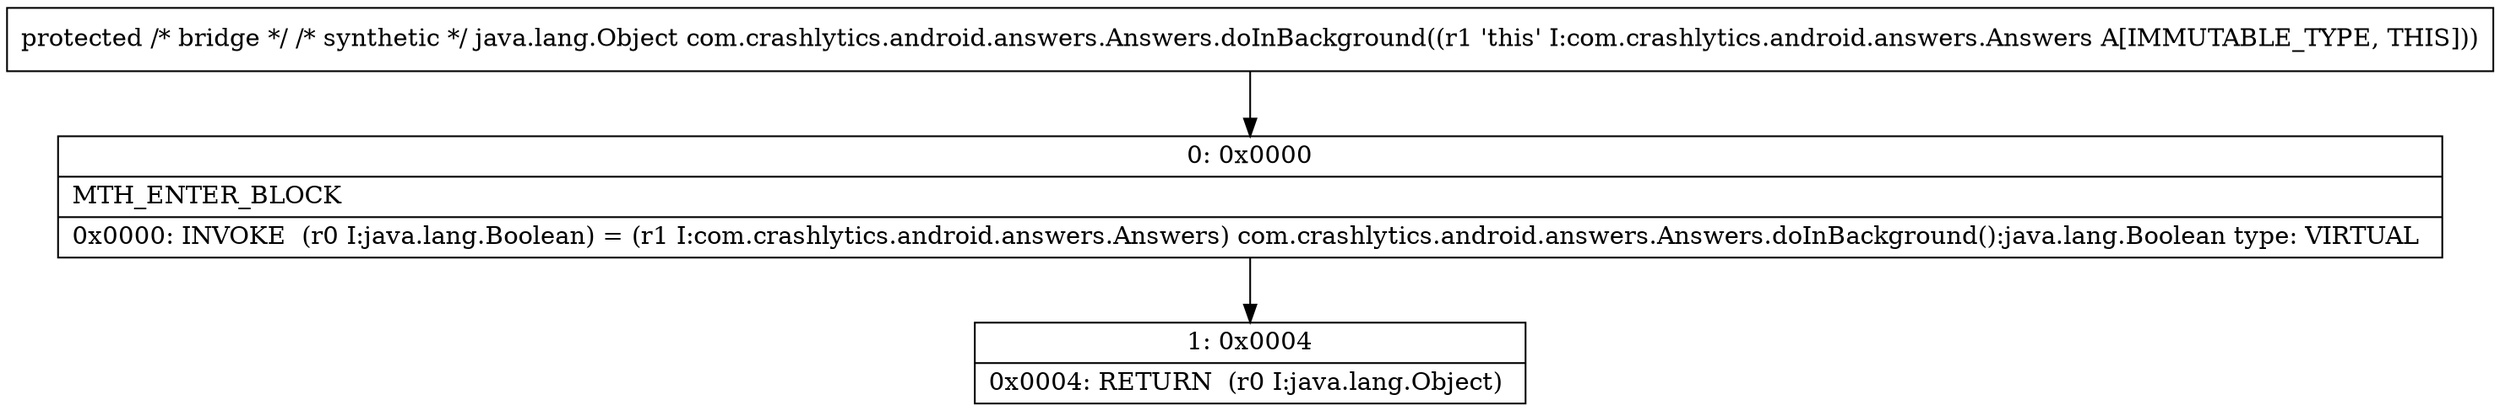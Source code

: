 digraph "CFG forcom.crashlytics.android.answers.Answers.doInBackground()Ljava\/lang\/Object;" {
Node_0 [shape=record,label="{0\:\ 0x0000|MTH_ENTER_BLOCK\l|0x0000: INVOKE  (r0 I:java.lang.Boolean) = (r1 I:com.crashlytics.android.answers.Answers) com.crashlytics.android.answers.Answers.doInBackground():java.lang.Boolean type: VIRTUAL \l}"];
Node_1 [shape=record,label="{1\:\ 0x0004|0x0004: RETURN  (r0 I:java.lang.Object) \l}"];
MethodNode[shape=record,label="{protected \/* bridge *\/ \/* synthetic *\/ java.lang.Object com.crashlytics.android.answers.Answers.doInBackground((r1 'this' I:com.crashlytics.android.answers.Answers A[IMMUTABLE_TYPE, THIS])) }"];
MethodNode -> Node_0;
Node_0 -> Node_1;
}

